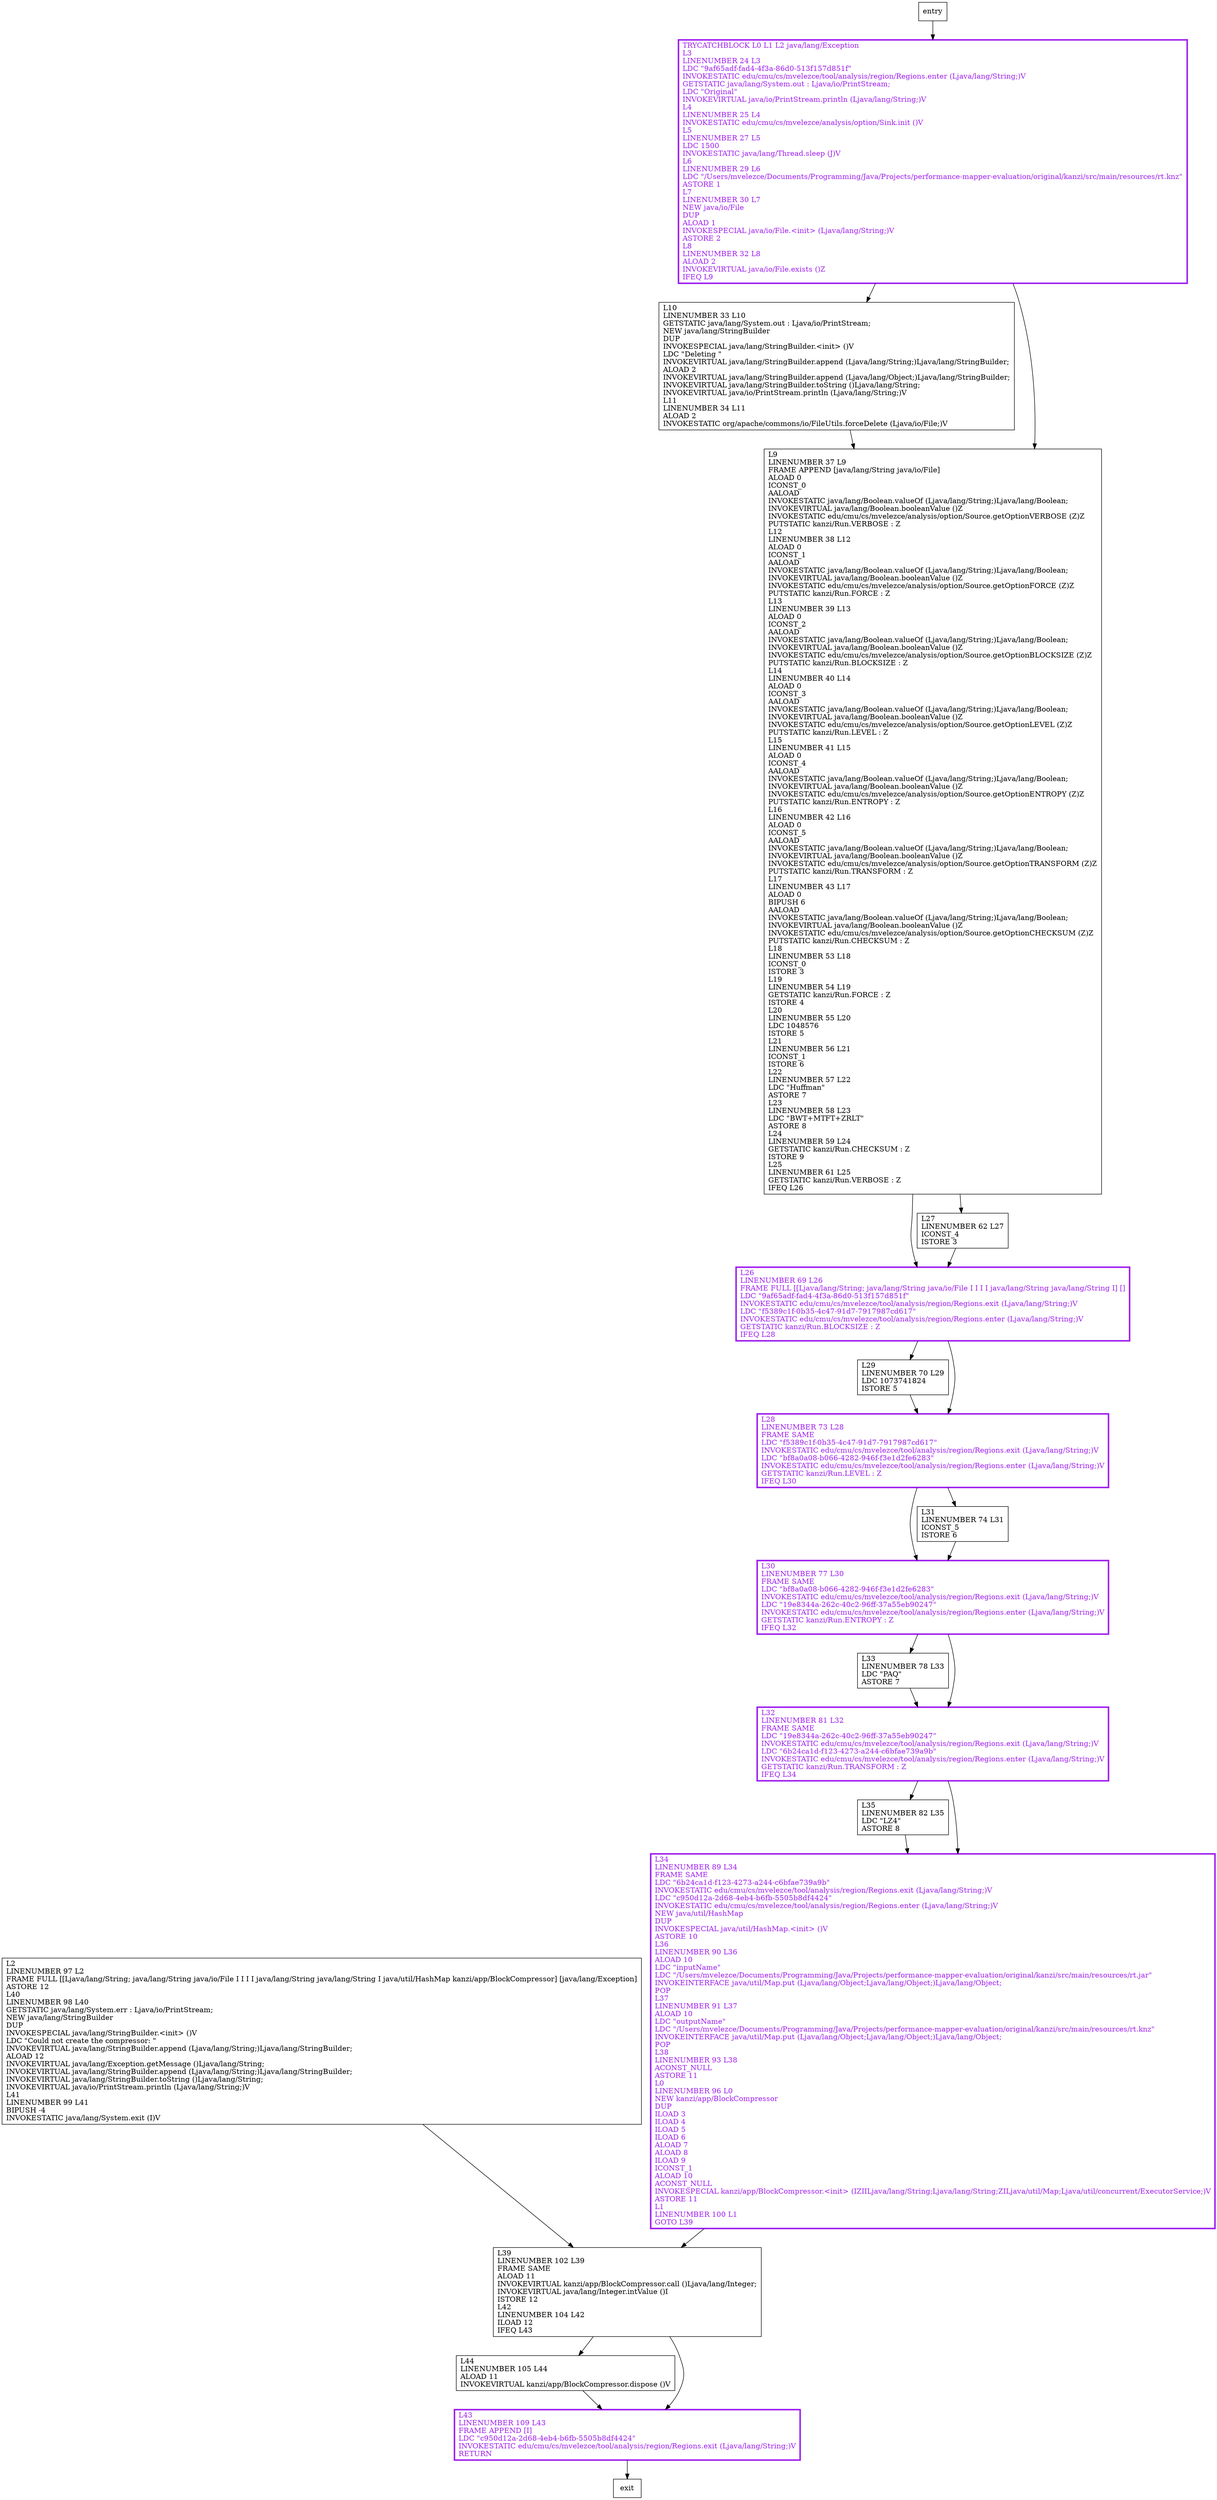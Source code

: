 digraph main {
node [shape=record];
1615161781 [label="L26\lLINENUMBER 69 L26\lFRAME FULL [[Ljava/lang/String; java/lang/String java/io/File I I I I java/lang/String java/lang/String I] []\lLDC \"9af65adf-fad4-4f3a-86d0-513f157d851f\"\lINVOKESTATIC edu/cmu/cs/mvelezce/tool/analysis/region/Regions.exit (Ljava/lang/String;)V\lLDC \"f5389c1f-0b35-4c47-91d7-7917987cd617\"\lINVOKESTATIC edu/cmu/cs/mvelezce/tool/analysis/region/Regions.enter (Ljava/lang/String;)V\lGETSTATIC kanzi/Run.BLOCKSIZE : Z\lIFEQ L28\l"];
1949731301 [label="L10\lLINENUMBER 33 L10\lGETSTATIC java/lang/System.out : Ljava/io/PrintStream;\lNEW java/lang/StringBuilder\lDUP\lINVOKESPECIAL java/lang/StringBuilder.\<init\> ()V\lLDC \"Deleting \"\lINVOKEVIRTUAL java/lang/StringBuilder.append (Ljava/lang/String;)Ljava/lang/StringBuilder;\lALOAD 2\lINVOKEVIRTUAL java/lang/StringBuilder.append (Ljava/lang/Object;)Ljava/lang/StringBuilder;\lINVOKEVIRTUAL java/lang/StringBuilder.toString ()Ljava/lang/String;\lINVOKEVIRTUAL java/io/PrintStream.println (Ljava/lang/String;)V\lL11\lLINENUMBER 34 L11\lALOAD 2\lINVOKESTATIC org/apache/commons/io/FileUtils.forceDelete (Ljava/io/File;)V\l"];
246812162 [label="L30\lLINENUMBER 77 L30\lFRAME SAME\lLDC \"bf8a0a08-b066-4282-946f-f3e1d2fe6283\"\lINVOKESTATIC edu/cmu/cs/mvelezce/tool/analysis/region/Regions.exit (Ljava/lang/String;)V\lLDC \"19e8344a-262c-40c2-96ff-37a55eb90247\"\lINVOKESTATIC edu/cmu/cs/mvelezce/tool/analysis/region/Regions.enter (Ljava/lang/String;)V\lGETSTATIC kanzi/Run.ENTROPY : Z\lIFEQ L32\l"];
950162573 [label="L31\lLINENUMBER 74 L31\lICONST_5\lISTORE 6\l"];
1232075168 [label="L27\lLINENUMBER 62 L27\lICONST_4\lISTORE 3\l"];
950966304 [label="L9\lLINENUMBER 37 L9\lFRAME APPEND [java/lang/String java/io/File]\lALOAD 0\lICONST_0\lAALOAD\lINVOKESTATIC java/lang/Boolean.valueOf (Ljava/lang/String;)Ljava/lang/Boolean;\lINVOKEVIRTUAL java/lang/Boolean.booleanValue ()Z\lINVOKESTATIC edu/cmu/cs/mvelezce/analysis/option/Source.getOptionVERBOSE (Z)Z\lPUTSTATIC kanzi/Run.VERBOSE : Z\lL12\lLINENUMBER 38 L12\lALOAD 0\lICONST_1\lAALOAD\lINVOKESTATIC java/lang/Boolean.valueOf (Ljava/lang/String;)Ljava/lang/Boolean;\lINVOKEVIRTUAL java/lang/Boolean.booleanValue ()Z\lINVOKESTATIC edu/cmu/cs/mvelezce/analysis/option/Source.getOptionFORCE (Z)Z\lPUTSTATIC kanzi/Run.FORCE : Z\lL13\lLINENUMBER 39 L13\lALOAD 0\lICONST_2\lAALOAD\lINVOKESTATIC java/lang/Boolean.valueOf (Ljava/lang/String;)Ljava/lang/Boolean;\lINVOKEVIRTUAL java/lang/Boolean.booleanValue ()Z\lINVOKESTATIC edu/cmu/cs/mvelezce/analysis/option/Source.getOptionBLOCKSIZE (Z)Z\lPUTSTATIC kanzi/Run.BLOCKSIZE : Z\lL14\lLINENUMBER 40 L14\lALOAD 0\lICONST_3\lAALOAD\lINVOKESTATIC java/lang/Boolean.valueOf (Ljava/lang/String;)Ljava/lang/Boolean;\lINVOKEVIRTUAL java/lang/Boolean.booleanValue ()Z\lINVOKESTATIC edu/cmu/cs/mvelezce/analysis/option/Source.getOptionLEVEL (Z)Z\lPUTSTATIC kanzi/Run.LEVEL : Z\lL15\lLINENUMBER 41 L15\lALOAD 0\lICONST_4\lAALOAD\lINVOKESTATIC java/lang/Boolean.valueOf (Ljava/lang/String;)Ljava/lang/Boolean;\lINVOKEVIRTUAL java/lang/Boolean.booleanValue ()Z\lINVOKESTATIC edu/cmu/cs/mvelezce/analysis/option/Source.getOptionENTROPY (Z)Z\lPUTSTATIC kanzi/Run.ENTROPY : Z\lL16\lLINENUMBER 42 L16\lALOAD 0\lICONST_5\lAALOAD\lINVOKESTATIC java/lang/Boolean.valueOf (Ljava/lang/String;)Ljava/lang/Boolean;\lINVOKEVIRTUAL java/lang/Boolean.booleanValue ()Z\lINVOKESTATIC edu/cmu/cs/mvelezce/analysis/option/Source.getOptionTRANSFORM (Z)Z\lPUTSTATIC kanzi/Run.TRANSFORM : Z\lL17\lLINENUMBER 43 L17\lALOAD 0\lBIPUSH 6\lAALOAD\lINVOKESTATIC java/lang/Boolean.valueOf (Ljava/lang/String;)Ljava/lang/Boolean;\lINVOKEVIRTUAL java/lang/Boolean.booleanValue ()Z\lINVOKESTATIC edu/cmu/cs/mvelezce/analysis/option/Source.getOptionCHECKSUM (Z)Z\lPUTSTATIC kanzi/Run.CHECKSUM : Z\lL18\lLINENUMBER 53 L18\lICONST_0\lISTORE 3\lL19\lLINENUMBER 54 L19\lGETSTATIC kanzi/Run.FORCE : Z\lISTORE 4\lL20\lLINENUMBER 55 L20\lLDC 1048576\lISTORE 5\lL21\lLINENUMBER 56 L21\lICONST_1\lISTORE 6\lL22\lLINENUMBER 57 L22\lLDC \"Huffman\"\lASTORE 7\lL23\lLINENUMBER 58 L23\lLDC \"BWT+MTFT+ZRLT\"\lASTORE 8\lL24\lLINENUMBER 59 L24\lGETSTATIC kanzi/Run.CHECKSUM : Z\lISTORE 9\lL25\lLINENUMBER 61 L25\lGETSTATIC kanzi/Run.VERBOSE : Z\lIFEQ L26\l"];
1173737416 [label="L29\lLINENUMBER 70 L29\lLDC 1073741824\lISTORE 5\l"];
919770850 [label="L33\lLINENUMBER 78 L33\lLDC \"PAQ\"\lASTORE 7\l"];
38306617 [label="L44\lLINENUMBER 105 L44\lALOAD 11\lINVOKEVIRTUAL kanzi/app/BlockCompressor.dispose ()V\l"];
323221682 [label="L43\lLINENUMBER 109 L43\lFRAME APPEND [I]\lLDC \"c950d12a-2d68-4eb4-b6fb-5505b8df4424\"\lINVOKESTATIC edu/cmu/cs/mvelezce/tool/analysis/region/Regions.exit (Ljava/lang/String;)V\lRETURN\l"];
1232233168 [label="L2\lLINENUMBER 97 L2\lFRAME FULL [[Ljava/lang/String; java/lang/String java/io/File I I I I java/lang/String java/lang/String I java/util/HashMap kanzi/app/BlockCompressor] [java/lang/Exception]\lASTORE 12\lL40\lLINENUMBER 98 L40\lGETSTATIC java/lang/System.err : Ljava/io/PrintStream;\lNEW java/lang/StringBuilder\lDUP\lINVOKESPECIAL java/lang/StringBuilder.\<init\> ()V\lLDC \"Could not create the compressor: \"\lINVOKEVIRTUAL java/lang/StringBuilder.append (Ljava/lang/String;)Ljava/lang/StringBuilder;\lALOAD 12\lINVOKEVIRTUAL java/lang/Exception.getMessage ()Ljava/lang/String;\lINVOKEVIRTUAL java/lang/StringBuilder.append (Ljava/lang/String;)Ljava/lang/StringBuilder;\lINVOKEVIRTUAL java/lang/StringBuilder.toString ()Ljava/lang/String;\lINVOKEVIRTUAL java/io/PrintStream.println (Ljava/lang/String;)V\lL41\lLINENUMBER 99 L41\lBIPUSH -4\lINVOKESTATIC java/lang/System.exit (I)V\l"];
1912278786 [label="TRYCATCHBLOCK L0 L1 L2 java/lang/Exception\lL3\lLINENUMBER 24 L3\lLDC \"9af65adf-fad4-4f3a-86d0-513f157d851f\"\lINVOKESTATIC edu/cmu/cs/mvelezce/tool/analysis/region/Regions.enter (Ljava/lang/String;)V\lGETSTATIC java/lang/System.out : Ljava/io/PrintStream;\lLDC \"Original\"\lINVOKEVIRTUAL java/io/PrintStream.println (Ljava/lang/String;)V\lL4\lLINENUMBER 25 L4\lINVOKESTATIC edu/cmu/cs/mvelezce/analysis/option/Sink.init ()V\lL5\lLINENUMBER 27 L5\lLDC 1500\lINVOKESTATIC java/lang/Thread.sleep (J)V\lL6\lLINENUMBER 29 L6\lLDC \"/Users/mvelezce/Documents/Programming/Java/Projects/performance-mapper-evaluation/original/kanzi/src/main/resources/rt.knz\"\lASTORE 1\lL7\lLINENUMBER 30 L7\lNEW java/io/File\lDUP\lALOAD 1\lINVOKESPECIAL java/io/File.\<init\> (Ljava/lang/String;)V\lASTORE 2\lL8\lLINENUMBER 32 L8\lALOAD 2\lINVOKEVIRTUAL java/io/File.exists ()Z\lIFEQ L9\l"];
1571981587 [label="L32\lLINENUMBER 81 L32\lFRAME SAME\lLDC \"19e8344a-262c-40c2-96ff-37a55eb90247\"\lINVOKESTATIC edu/cmu/cs/mvelezce/tool/analysis/region/Regions.exit (Ljava/lang/String;)V\lLDC \"6b24ca1d-f123-4273-a244-c6bfae739a9b\"\lINVOKESTATIC edu/cmu/cs/mvelezce/tool/analysis/region/Regions.enter (Ljava/lang/String;)V\lGETSTATIC kanzi/Run.TRANSFORM : Z\lIFEQ L34\l"];
570844032 [label="L35\lLINENUMBER 82 L35\lLDC \"LZ4\"\lASTORE 8\l"];
97261365 [label="L28\lLINENUMBER 73 L28\lFRAME SAME\lLDC \"f5389c1f-0b35-4c47-91d7-7917987cd617\"\lINVOKESTATIC edu/cmu/cs/mvelezce/tool/analysis/region/Regions.exit (Ljava/lang/String;)V\lLDC \"bf8a0a08-b066-4282-946f-f3e1d2fe6283\"\lINVOKESTATIC edu/cmu/cs/mvelezce/tool/analysis/region/Regions.enter (Ljava/lang/String;)V\lGETSTATIC kanzi/Run.LEVEL : Z\lIFEQ L30\l"];
145377316 [label="L34\lLINENUMBER 89 L34\lFRAME SAME\lLDC \"6b24ca1d-f123-4273-a244-c6bfae739a9b\"\lINVOKESTATIC edu/cmu/cs/mvelezce/tool/analysis/region/Regions.exit (Ljava/lang/String;)V\lLDC \"c950d12a-2d68-4eb4-b6fb-5505b8df4424\"\lINVOKESTATIC edu/cmu/cs/mvelezce/tool/analysis/region/Regions.enter (Ljava/lang/String;)V\lNEW java/util/HashMap\lDUP\lINVOKESPECIAL java/util/HashMap.\<init\> ()V\lASTORE 10\lL36\lLINENUMBER 90 L36\lALOAD 10\lLDC \"inputName\"\lLDC \"/Users/mvelezce/Documents/Programming/Java/Projects/performance-mapper-evaluation/original/kanzi/src/main/resources/rt.jar\"\lINVOKEINTERFACE java/util/Map.put (Ljava/lang/Object;Ljava/lang/Object;)Ljava/lang/Object;\lPOP\lL37\lLINENUMBER 91 L37\lALOAD 10\lLDC \"outputName\"\lLDC \"/Users/mvelezce/Documents/Programming/Java/Projects/performance-mapper-evaluation/original/kanzi/src/main/resources/rt.knz\"\lINVOKEINTERFACE java/util/Map.put (Ljava/lang/Object;Ljava/lang/Object;)Ljava/lang/Object;\lPOP\lL38\lLINENUMBER 93 L38\lACONST_NULL\lASTORE 11\lL0\lLINENUMBER 96 L0\lNEW kanzi/app/BlockCompressor\lDUP\lILOAD 3\lILOAD 4\lILOAD 5\lILOAD 6\lALOAD 7\lALOAD 8\lILOAD 9\lICONST_1\lALOAD 10\lACONST_NULL\lINVOKESPECIAL kanzi/app/BlockCompressor.\<init\> (IZIILjava/lang/String;Ljava/lang/String;ZILjava/util/Map;Ljava/util/concurrent/ExecutorService;)V\lASTORE 11\lL1\lLINENUMBER 100 L1\lGOTO L39\l"];
1807060162 [label="L39\lLINENUMBER 102 L39\lFRAME SAME\lALOAD 11\lINVOKEVIRTUAL kanzi/app/BlockCompressor.call ()Ljava/lang/Integer;\lINVOKEVIRTUAL java/lang/Integer.intValue ()I\lISTORE 12\lL42\lLINENUMBER 104 L42\lILOAD 12\lIFEQ L43\l"];
entry;
exit;
1615161781 -> 1173737416;
1615161781 -> 97261365;
1949731301 -> 950966304;
246812162 -> 919770850;
246812162 -> 1571981587;
950162573 -> 246812162;
1232075168 -> 1615161781;
950966304 -> 1615161781;
950966304 -> 1232075168;
entry -> 1912278786;
1173737416 -> 97261365;
919770850 -> 1571981587;
38306617 -> 323221682;
323221682 -> exit;
1232233168 -> 1807060162;
1912278786 -> 1949731301;
1912278786 -> 950966304;
1571981587 -> 570844032;
1571981587 -> 145377316;
570844032 -> 145377316;
97261365 -> 246812162;
97261365 -> 950162573;
145377316 -> 1807060162;
1807060162 -> 38306617;
1807060162 -> 323221682;
1615161781[fontcolor="purple", penwidth=3, color="purple"];
323221682[fontcolor="purple", penwidth=3, color="purple"];
1912278786[fontcolor="purple", penwidth=3, color="purple"];
246812162[fontcolor="purple", penwidth=3, color="purple"];
1571981587[fontcolor="purple", penwidth=3, color="purple"];
97261365[fontcolor="purple", penwidth=3, color="purple"];
145377316[fontcolor="purple", penwidth=3, color="purple"];
}
